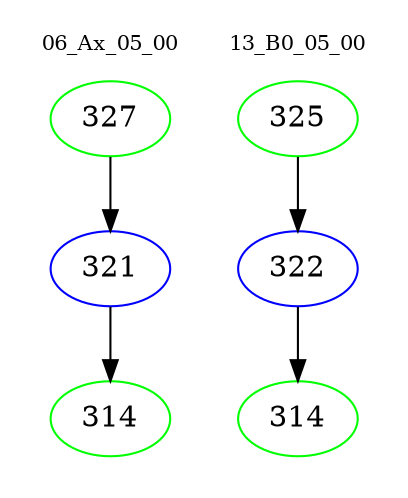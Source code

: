 digraph{
subgraph cluster_0 {
color = white
label = "06_Ax_05_00";
fontsize=10;
T0_327 [label="327", color="green"]
T0_327 -> T0_321 [color="black"]
T0_321 [label="321", color="blue"]
T0_321 -> T0_314 [color="black"]
T0_314 [label="314", color="green"]
}
subgraph cluster_1 {
color = white
label = "13_B0_05_00";
fontsize=10;
T1_325 [label="325", color="green"]
T1_325 -> T1_322 [color="black"]
T1_322 [label="322", color="blue"]
T1_322 -> T1_314 [color="black"]
T1_314 [label="314", color="green"]
}
}
